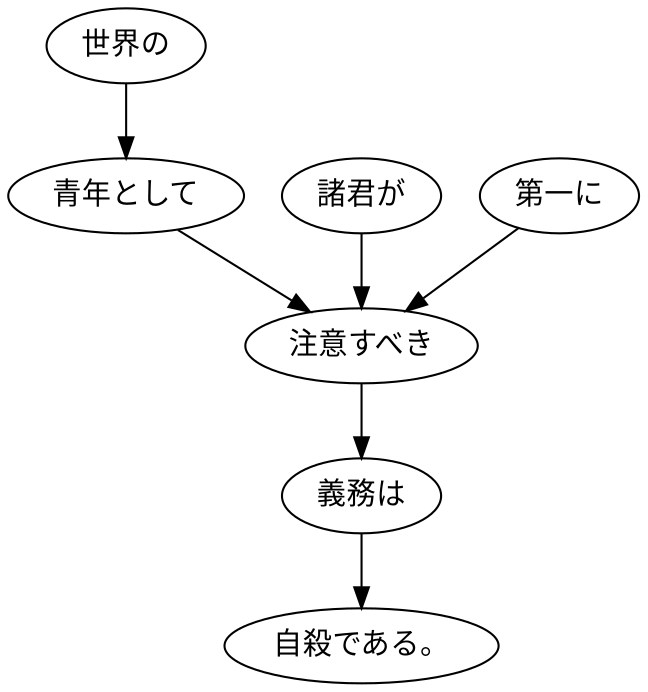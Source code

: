 digraph graph8622 {
	node0 [label="世界の"];
	node1 [label="青年として"];
	node2 [label="諸君が"];
	node3 [label="第一に"];
	node4 [label="注意すべき"];
	node5 [label="義務は"];
	node6 [label="自殺である。"];
	node0 -> node1;
	node1 -> node4;
	node2 -> node4;
	node3 -> node4;
	node4 -> node5;
	node5 -> node6;
}
